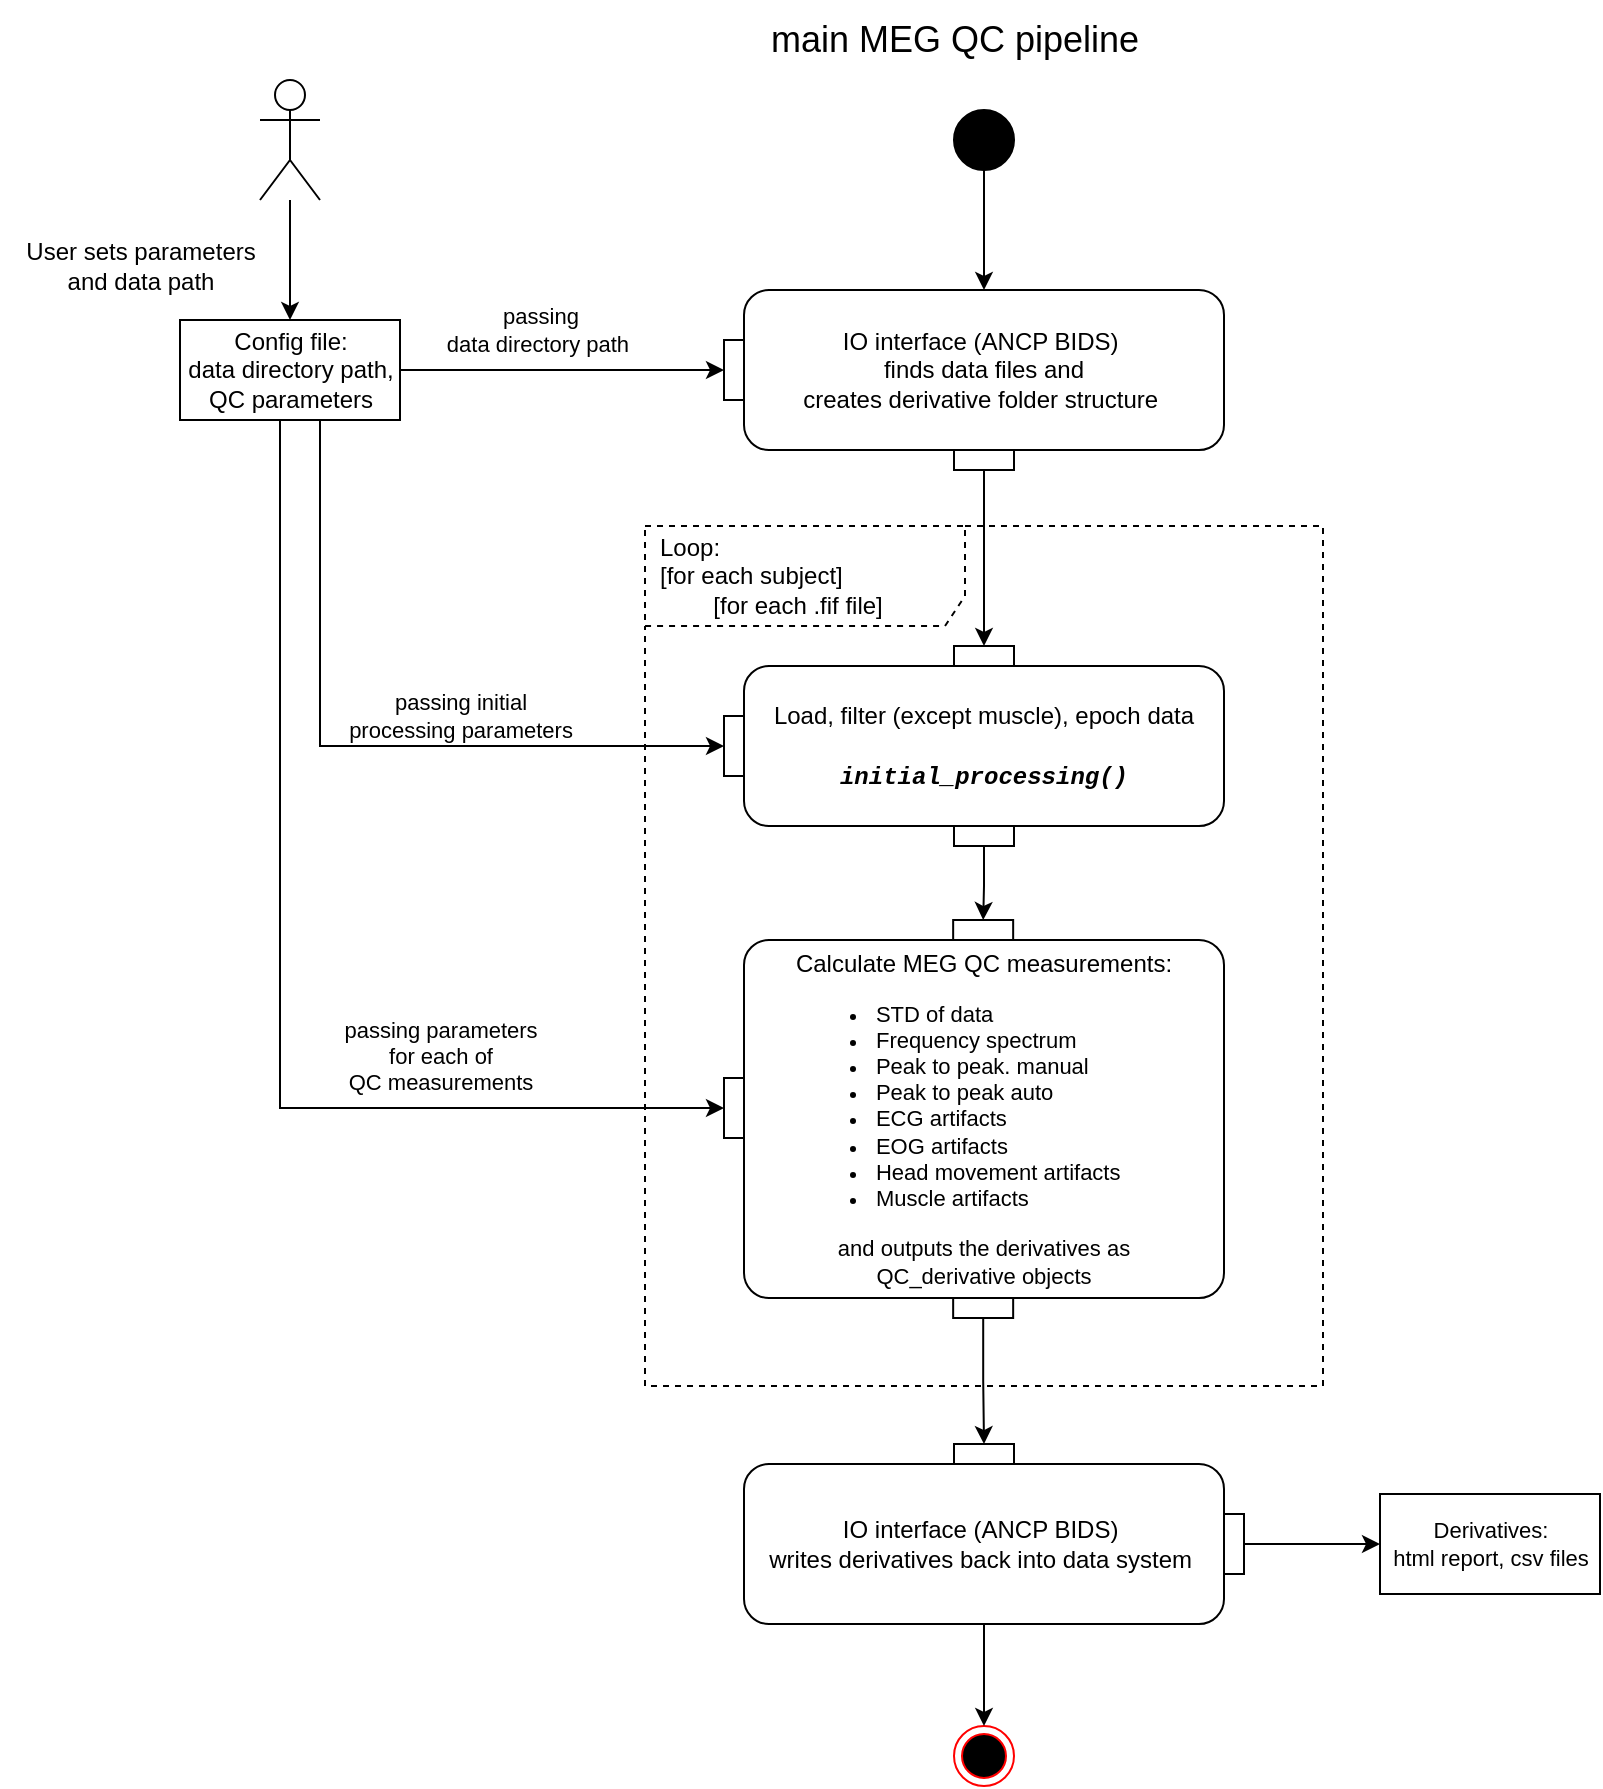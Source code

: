 <mxfile version="20.8.16" type="device"><diagram name="Page-1" id="PUbhOBLwAxsONIC4mjg5"><mxGraphModel dx="3272" dy="1299" grid="1" gridSize="10" guides="1" tooltips="1" connect="1" arrows="1" fold="1" page="0" pageScale="1" pageWidth="850" pageHeight="1100" math="0" shadow="0"><root><mxCell id="0"/><mxCell id="1" parent="0"/><mxCell id="9iOVFMO985ibKQIA5yUQ-1" value="Loop:&lt;br&gt;[for each subject]&lt;br&gt;&lt;span style=&quot;white-space: pre;&quot;&gt;&#9;&lt;/span&gt;[for each .fif file]" style="shape=umlFrame;whiteSpace=wrap;html=1;width=160;height=50;boundedLbl=1;verticalAlign=middle;align=left;spacingLeft=5;dashed=1;" vertex="1" parent="1"><mxGeometry x="-1345.5" y="260" width="339" height="430" as="geometry"/></mxCell><mxCell id="z92k_c89T4PLz4YoD9Kb-3" value="" style="edgeStyle=orthogonalEdgeStyle;rounded=0;orthogonalLoop=1;jettySize=auto;html=1;" parent="1" source="z92k_c89T4PLz4YoD9Kb-1" target="z92k_c89T4PLz4YoD9Kb-2" edge="1"><mxGeometry relative="1" as="geometry"/></mxCell><mxCell id="z92k_c89T4PLz4YoD9Kb-1" value="" style="shape=umlActor;verticalLabelPosition=bottom;verticalAlign=top;html=1;outlineConnect=0;fontSize=14;" parent="1" vertex="1"><mxGeometry x="-1538" y="37" width="30" height="60" as="geometry"/></mxCell><mxCell id="z92k_c89T4PLz4YoD9Kb-11" style="edgeStyle=orthogonalEdgeStyle;rounded=0;orthogonalLoop=1;jettySize=auto;html=1;entryX=0;entryY=0.5;entryDx=0;entryDy=0;" parent="1" source="z92k_c89T4PLz4YoD9Kb-2" target="z92k_c89T4PLz4YoD9Kb-9" edge="1"><mxGeometry relative="1" as="geometry"/></mxCell><mxCell id="z92k_c89T4PLz4YoD9Kb-39" style="edgeStyle=orthogonalEdgeStyle;rounded=0;orthogonalLoop=1;jettySize=auto;html=1;entryX=0;entryY=0.5;entryDx=0;entryDy=0;fontSize=11;jumpStyle=arc;jumpSize=11;" parent="1" source="z92k_c89T4PLz4YoD9Kb-2" target="z92k_c89T4PLz4YoD9Kb-37" edge="1"><mxGeometry relative="1" as="geometry"><Array as="points"><mxPoint x="-1508" y="370"/></Array></mxGeometry></mxCell><mxCell id="z92k_c89T4PLz4YoD9Kb-40" style="edgeStyle=orthogonalEdgeStyle;rounded=0;orthogonalLoop=1;jettySize=auto;html=1;entryX=0;entryY=0.5;entryDx=0;entryDy=0;fontSize=11;jumpStyle=arc;jumpSize=11;" parent="1" source="z92k_c89T4PLz4YoD9Kb-2" target="z92k_c89T4PLz4YoD9Kb-38" edge="1"><mxGeometry relative="1" as="geometry"><Array as="points"><mxPoint x="-1528" y="551"/></Array></mxGeometry></mxCell><mxCell id="z92k_c89T4PLz4YoD9Kb-2" value="Config file:&lt;br&gt;data directory path,&lt;br&gt;QC parameters" style="html=1;" parent="1" vertex="1"><mxGeometry x="-1578" y="157" width="110" height="50" as="geometry"/></mxCell><mxCell id="z92k_c89T4PLz4YoD9Kb-4" value="User sets parameters &lt;br&gt;and data path" style="text;html=1;align=center;verticalAlign=middle;resizable=0;points=[];autosize=1;strokeColor=none;fillColor=none;" parent="1" vertex="1"><mxGeometry x="-1668" y="110" width="140" height="40" as="geometry"/></mxCell><mxCell id="z92k_c89T4PLz4YoD9Kb-10" value="" style="edgeStyle=orthogonalEdgeStyle;rounded=0;orthogonalLoop=1;jettySize=auto;html=1;" parent="1" source="z92k_c89T4PLz4YoD9Kb-5" target="z92k_c89T4PLz4YoD9Kb-7" edge="1"><mxGeometry relative="1" as="geometry"/></mxCell><mxCell id="z92k_c89T4PLz4YoD9Kb-5" value="" style="ellipse;fillColor=strokeColor;" parent="1" vertex="1"><mxGeometry x="-1191" y="52" width="30" height="30" as="geometry"/></mxCell><mxCell id="z92k_c89T4PLz4YoD9Kb-6" value="" style="group;flipH=1;" parent="1" vertex="1" connectable="0"><mxGeometry x="-1306" y="142" width="250" height="90" as="geometry"/></mxCell><mxCell id="z92k_c89T4PLz4YoD9Kb-7" value="IO interface (ANCP BIDS)&amp;nbsp;&lt;br&gt;finds data files and &lt;br&gt;creates derivative folder structure&amp;nbsp;" style="html=1;align=center;verticalAlign=middle;rounded=1;absoluteArcSize=1;arcSize=25;dashed=0;fontFamily=Helvetica;fontSize=12;whiteSpace=wrap;container=0;noLabel=0;imageAlign=center;" parent="z92k_c89T4PLz4YoD9Kb-6" vertex="1"><mxGeometry x="10" width="240" height="80" as="geometry"/></mxCell><mxCell id="z92k_c89T4PLz4YoD9Kb-8" value="pinOut 2" style="fontStyle=0;labelPosition=center;verticalLabelPosition=bottom;align=center;verticalAlign=top;spacingLeft=2;fontFamily=Helvetica;fontSize=12;resizable=0;container=0;noLabel=1;" parent="z92k_c89T4PLz4YoD9Kb-6" vertex="1"><mxGeometry x="115" y="80" width="30" height="10" as="geometry"/></mxCell><mxCell id="z92k_c89T4PLz4YoD9Kb-9" value="pinOut 1" style="fontStyle=0;labelPosition=right;verticalLabelPosition=middle;align=left;verticalAlign=middle;spacingLeft=2;fontFamily=Helvetica;fontSize=12;resizable=0;container=0;noLabel=1;" parent="z92k_c89T4PLz4YoD9Kb-6" vertex="1"><mxGeometry y="25" width="10" height="30" as="geometry"/></mxCell><mxCell id="z92k_c89T4PLz4YoD9Kb-12" value="" style="group" parent="1" vertex="1" connectable="0"><mxGeometry x="-1296" y="320" width="240" height="100" as="geometry"/></mxCell><mxCell id="z92k_c89T4PLz4YoD9Kb-13" value="Load, filter (except muscle), epoch data&lt;br&gt;&lt;b&gt;&lt;i&gt;&lt;font face=&quot;Courier New&quot;&gt;&lt;br&gt;initial_processing()&lt;/font&gt;&lt;/i&gt;&lt;/b&gt;" style="html=1;align=center;verticalAlign=middle;rounded=1;absoluteArcSize=1;arcSize=25;dashed=0;fontFamily=Helvetica;fontSize=12;whiteSpace=wrap;container=0;noLabel=0;imageAlign=center;" parent="z92k_c89T4PLz4YoD9Kb-12" vertex="1"><mxGeometry y="10" width="240" height="80" as="geometry"/></mxCell><mxCell id="z92k_c89T4PLz4YoD9Kb-14" value="pinOut 2" style="fontStyle=0;labelPosition=center;verticalLabelPosition=bottom;align=center;verticalAlign=top;spacingLeft=2;fontFamily=Helvetica;fontSize=12;resizable=0;container=0;noLabel=1;" parent="z92k_c89T4PLz4YoD9Kb-12" vertex="1"><mxGeometry x="105" y="90" width="30" height="10" as="geometry"/></mxCell><mxCell id="z92k_c89T4PLz4YoD9Kb-15" value="pinIn 1" style="fontStyle=0;labelPosition=center;verticalLabelPosition=top;align=center;verticalAlign=bottom;spacingLeft=2;fontFamily=Helvetica;fontSize=12;resizable=0;container=0;noLabel=1;" parent="z92k_c89T4PLz4YoD9Kb-12" vertex="1"><mxGeometry x="105" width="30" height="10" as="geometry"/></mxCell><mxCell id="z92k_c89T4PLz4YoD9Kb-16" value="" style="edgeStyle=orthogonalEdgeStyle;rounded=0;orthogonalLoop=1;jettySize=auto;html=1;" parent="1" source="z92k_c89T4PLz4YoD9Kb-8" target="z92k_c89T4PLz4YoD9Kb-15" edge="1"><mxGeometry relative="1" as="geometry"/></mxCell><mxCell id="z92k_c89T4PLz4YoD9Kb-17" value="" style="group" parent="1" vertex="1" connectable="0"><mxGeometry x="-1296" y="436" width="249" height="210" as="geometry"/></mxCell><mxCell id="z92k_c89T4PLz4YoD9Kb-18" value="Calculate MEG QC measurements:&lt;br&gt;&lt;ul style=&quot;border-color: var(--border-color); font-size: 11px; text-align: left; background-color: rgb(255, 255, 255);&quot;&gt;&lt;li style=&quot;border-color: var(--border-color);&quot;&gt;STD of data&lt;/li&gt;&lt;li style=&quot;border-color: var(--border-color);&quot;&gt;&lt;font style=&quot;border-color: var(--border-color); font-size: 11px;&quot;&gt;Frequency spectrum&lt;/font&gt;&lt;/li&gt;&lt;li style=&quot;border-color: var(--border-color);&quot;&gt;&lt;font style=&quot;border-color: var(--border-color); font-size: 11px;&quot;&gt;Peak to peak. manual&lt;/font&gt;&lt;/li&gt;&lt;li style=&quot;border-color: var(--border-color);&quot;&gt;&lt;font style=&quot;border-color: var(--border-color); font-size: 11px;&quot;&gt;Peak to peak auto&lt;/font&gt;&lt;/li&gt;&lt;li style=&quot;border-color: var(--border-color);&quot;&gt;&lt;font style=&quot;border-color: var(--border-color); font-size: 11px;&quot;&gt;ECG artifacts&lt;/font&gt;&lt;/li&gt;&lt;li style=&quot;border-color: var(--border-color);&quot;&gt;&lt;font style=&quot;border-color: var(--border-color); font-size: 11px;&quot;&gt;EOG artifacts&lt;/font&gt;&lt;/li&gt;&lt;li style=&quot;border-color: var(--border-color);&quot;&gt;&lt;font style=&quot;border-color: var(--border-color); font-size: 11px;&quot;&gt;Head movement artifacts&lt;/font&gt;&lt;/li&gt;&lt;li style=&quot;border-color: var(--border-color);&quot;&gt;&lt;font style=&quot;border-color: var(--border-color); font-size: 11px;&quot;&gt;Muscle artifacts&lt;/font&gt;&lt;/li&gt;&lt;/ul&gt;&lt;span style=&quot;font-size: 11px;&quot;&gt;and outputs the derivatives as &lt;br&gt;QC_derivative objects&lt;br&gt;&lt;/span&gt;" style="html=1;align=center;verticalAlign=middle;rounded=1;absoluteArcSize=1;arcSize=25;dashed=0;fontFamily=Helvetica;fontSize=12;whiteSpace=wrap;container=0;noLabel=0;imageAlign=center;" parent="z92k_c89T4PLz4YoD9Kb-17" vertex="1"><mxGeometry y="31" width="240" height="179" as="geometry"/></mxCell><mxCell id="z92k_c89T4PLz4YoD9Kb-19" value="pinOut 2" style="fontStyle=0;labelPosition=center;verticalLabelPosition=bottom;align=center;verticalAlign=top;spacingLeft=2;fontFamily=Helvetica;fontSize=12;resizable=0;container=0;noLabel=1;" parent="z92k_c89T4PLz4YoD9Kb-17" vertex="1"><mxGeometry x="104.58" y="210" width="30" height="10" as="geometry"/></mxCell><mxCell id="z92k_c89T4PLz4YoD9Kb-21" value="pinIn 1" style="fontStyle=0;labelPosition=center;verticalLabelPosition=top;align=center;verticalAlign=bottom;spacingLeft=2;fontFamily=Helvetica;fontSize=12;resizable=0;container=0;noLabel=1;" parent="z92k_c89T4PLz4YoD9Kb-17" vertex="1"><mxGeometry x="104.58" y="21" width="30" height="10" as="geometry"/></mxCell><mxCell id="z92k_c89T4PLz4YoD9Kb-23" value="" style="edgeStyle=orthogonalEdgeStyle;rounded=0;orthogonalLoop=1;jettySize=auto;html=1;fontSize=11;" parent="1" source="z92k_c89T4PLz4YoD9Kb-14" target="z92k_c89T4PLz4YoD9Kb-21" edge="1"><mxGeometry relative="1" as="geometry"/></mxCell><mxCell id="z92k_c89T4PLz4YoD9Kb-28" value="" style="group;fontSize=11;flipH=1;" parent="1" vertex="1" connectable="0"><mxGeometry x="-1296" y="719.0" width="250" height="100" as="geometry"/></mxCell><mxCell id="z92k_c89T4PLz4YoD9Kb-29" value="IO interface (ANCP BIDS)&amp;nbsp;&lt;br style=&quot;border-color: var(--border-color);&quot;&gt;writes derivatives back into data system&amp;nbsp;" style="html=1;align=center;verticalAlign=middle;rounded=1;absoluteArcSize=1;arcSize=25;dashed=0;fontFamily=Helvetica;fontSize=12;whiteSpace=wrap;container=0;noLabel=0;imageAlign=center;" parent="z92k_c89T4PLz4YoD9Kb-28" vertex="1"><mxGeometry y="10" width="240" height="80" as="geometry"/></mxCell><mxCell id="z92k_c89T4PLz4YoD9Kb-31" value="pinIn 2" style="fontStyle=0;labelPosition=left;verticalLabelPosition=middle;align=right;verticalAlign=middle;spacingLeft=2;fontFamily=Helvetica;fontSize=12;flipH=0;resizable=0;container=0;noLabel=1;" parent="z92k_c89T4PLz4YoD9Kb-28" vertex="1"><mxGeometry x="240" y="35" width="10" height="30" as="geometry"/></mxCell><mxCell id="z92k_c89T4PLz4YoD9Kb-32" value="pinIn 1" style="fontStyle=0;labelPosition=center;verticalLabelPosition=top;align=center;verticalAlign=bottom;spacingLeft=2;fontFamily=Helvetica;fontSize=12;resizable=0;container=0;noLabel=1;" parent="z92k_c89T4PLz4YoD9Kb-28" vertex="1"><mxGeometry x="105" width="30" height="10" as="geometry"/></mxCell><mxCell id="z92k_c89T4PLz4YoD9Kb-33" value="" style="edgeStyle=orthogonalEdgeStyle;rounded=0;orthogonalLoop=1;jettySize=auto;html=1;fontSize=11;" parent="1" source="z92k_c89T4PLz4YoD9Kb-19" target="z92k_c89T4PLz4YoD9Kb-32" edge="1"><mxGeometry relative="1" as="geometry"/></mxCell><mxCell id="z92k_c89T4PLz4YoD9Kb-37" value="pinIn 2" style="fontStyle=0;labelPosition=left;verticalLabelPosition=middle;align=right;verticalAlign=middle;spacingLeft=2;fontFamily=Helvetica;fontSize=12;flipH=0;resizable=0;container=0;noLabel=1;" parent="1" vertex="1"><mxGeometry x="-1306" y="355.0" width="10" height="30" as="geometry"/></mxCell><mxCell id="z92k_c89T4PLz4YoD9Kb-38" value="pinIn 2" style="fontStyle=0;labelPosition=left;verticalLabelPosition=middle;align=right;verticalAlign=middle;spacingLeft=2;fontFamily=Helvetica;fontSize=12;flipH=0;resizable=0;container=0;noLabel=1;" parent="1" vertex="1"><mxGeometry x="-1306" y="536.0" width="10" height="30" as="geometry"/></mxCell><mxCell id="z92k_c89T4PLz4YoD9Kb-41" value="passing&lt;br&gt;data directory path&amp;nbsp;" style="text;html=1;align=center;verticalAlign=middle;resizable=0;points=[];autosize=1;strokeColor=none;fillColor=none;fontSize=11;" parent="1" vertex="1"><mxGeometry x="-1458" y="142" width="120" height="40" as="geometry"/></mxCell><mxCell id="z92k_c89T4PLz4YoD9Kb-42" value="passing initial &lt;br&gt;processing parameters" style="text;html=1;align=center;verticalAlign=middle;resizable=0;points=[];autosize=1;strokeColor=none;fillColor=none;fontSize=11;" parent="1" vertex="1"><mxGeometry x="-1508" y="335" width="140" height="40" as="geometry"/></mxCell><mxCell id="z92k_c89T4PLz4YoD9Kb-43" value="passing parameters &lt;br&gt;for each of &lt;br&gt;QC measurements" style="text;html=1;align=center;verticalAlign=middle;resizable=0;points=[];autosize=1;strokeColor=none;fillColor=none;fontSize=11;" parent="1" vertex="1"><mxGeometry x="-1508" y="500" width="120" height="50" as="geometry"/></mxCell><mxCell id="z92k_c89T4PLz4YoD9Kb-44" value="" style="ellipse;html=1;shape=endState;fillColor=#000000;strokeColor=#ff0000;fontSize=11;" parent="1" vertex="1"><mxGeometry x="-1191" y="860" width="30" height="30" as="geometry"/></mxCell><mxCell id="z92k_c89T4PLz4YoD9Kb-45" value="" style="edgeStyle=orthogonalEdgeStyle;rounded=0;orthogonalLoop=1;jettySize=auto;html=1;fontSize=11;exitX=0.5;exitY=1;exitDx=0;exitDy=0;" parent="1" source="z92k_c89T4PLz4YoD9Kb-29" target="z92k_c89T4PLz4YoD9Kb-44" edge="1"><mxGeometry relative="1" as="geometry"><mxPoint x="-1176" y="819.0" as="sourcePoint"/></mxGeometry></mxCell><mxCell id="z92k_c89T4PLz4YoD9Kb-46" value="Derivatives: &lt;br&gt;html report, csv files" style="html=1;fontSize=11;" parent="1" vertex="1"><mxGeometry x="-978" y="744" width="110" height="50" as="geometry"/></mxCell><mxCell id="z92k_c89T4PLz4YoD9Kb-47" value="" style="edgeStyle=orthogonalEdgeStyle;rounded=0;orthogonalLoop=1;jettySize=auto;html=1;fontSize=11;" parent="1" source="z92k_c89T4PLz4YoD9Kb-31" target="z92k_c89T4PLz4YoD9Kb-46" edge="1"><mxGeometry relative="1" as="geometry"/></mxCell><mxCell id="z92k_c89T4PLz4YoD9Kb-48" value="&lt;font style=&quot;font-size: 18px;&quot;&gt;main MEG QC pipeline&amp;nbsp;&amp;nbsp;&lt;/font&gt;" style="text;html=1;align=center;verticalAlign=middle;resizable=0;points=[];autosize=1;strokeColor=none;fillColor=none;fontSize=11;" parent="1" vertex="1"><mxGeometry x="-1296" y="-3" width="220" height="40" as="geometry"/></mxCell></root></mxGraphModel></diagram></mxfile>